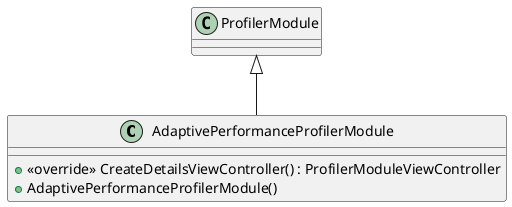 @startuml
class AdaptivePerformanceProfilerModule {
    + <<override>> CreateDetailsViewController() : ProfilerModuleViewController
    + AdaptivePerformanceProfilerModule()
}
ProfilerModule <|-- AdaptivePerformanceProfilerModule
@enduml
